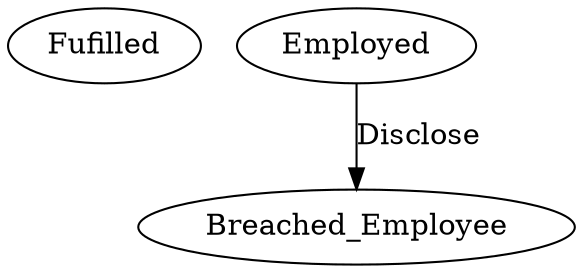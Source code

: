 // THIS IS A GENERATED FILE. DO NOT EDIT.

digraph Hvitved_prohibitions_NDA {    
    Fulfilled[label=Fufilled];
    Employed[label=Employed]
        
    
         
    
    
    
    
    Employed -> Breached_Employee [label=Disclose];
	     
    
       
}